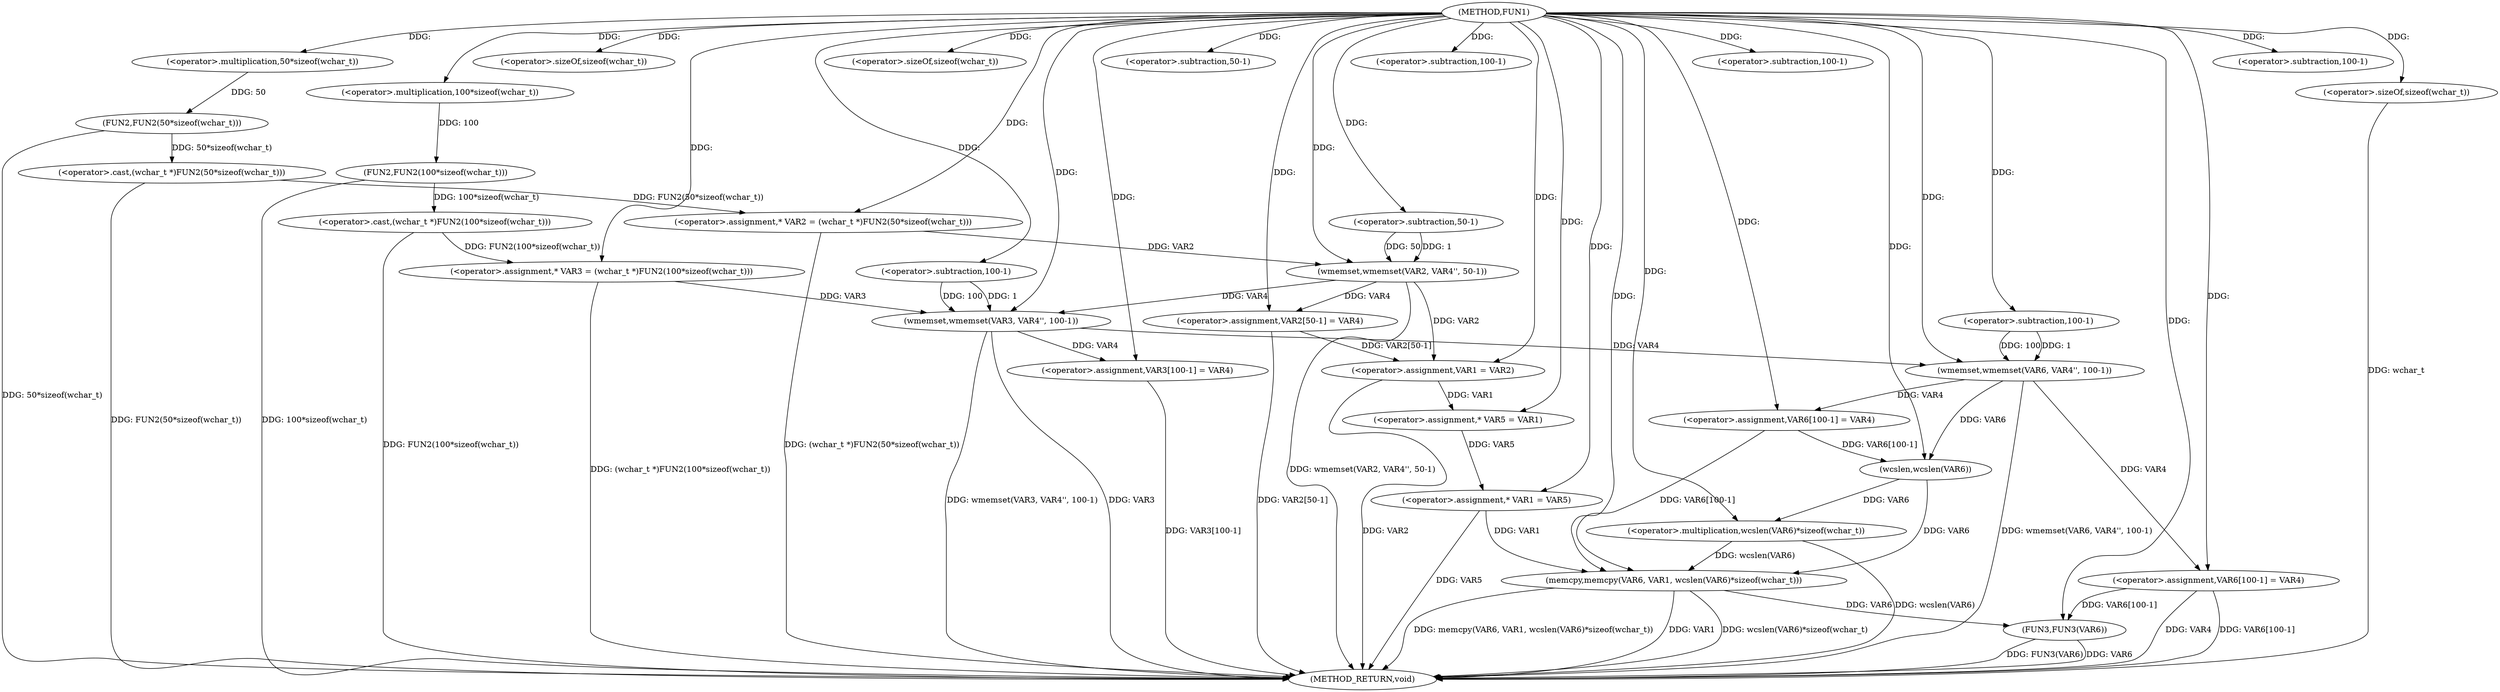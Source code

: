 digraph FUN1 {  
"1000100" [label = "(METHOD,FUN1)" ]
"1000193" [label = "(METHOD_RETURN,void)" ]
"1000104" [label = "(<operator>.assignment,* VAR2 = (wchar_t *)FUN2(50*sizeof(wchar_t)))" ]
"1000106" [label = "(<operator>.cast,(wchar_t *)FUN2(50*sizeof(wchar_t)))" ]
"1000108" [label = "(FUN2,FUN2(50*sizeof(wchar_t)))" ]
"1000109" [label = "(<operator>.multiplication,50*sizeof(wchar_t))" ]
"1000111" [label = "(<operator>.sizeOf,sizeof(wchar_t))" ]
"1000114" [label = "(<operator>.assignment,* VAR3 = (wchar_t *)FUN2(100*sizeof(wchar_t)))" ]
"1000116" [label = "(<operator>.cast,(wchar_t *)FUN2(100*sizeof(wchar_t)))" ]
"1000118" [label = "(FUN2,FUN2(100*sizeof(wchar_t)))" ]
"1000119" [label = "(<operator>.multiplication,100*sizeof(wchar_t))" ]
"1000121" [label = "(<operator>.sizeOf,sizeof(wchar_t))" ]
"1000123" [label = "(wmemset,wmemset(VAR2, VAR4'', 50-1))" ]
"1000126" [label = "(<operator>.subtraction,50-1)" ]
"1000129" [label = "(<operator>.assignment,VAR2[50-1] = VAR4)" ]
"1000132" [label = "(<operator>.subtraction,50-1)" ]
"1000136" [label = "(wmemset,wmemset(VAR3, VAR4'', 100-1))" ]
"1000139" [label = "(<operator>.subtraction,100-1)" ]
"1000142" [label = "(<operator>.assignment,VAR3[100-1] = VAR4)" ]
"1000145" [label = "(<operator>.subtraction,100-1)" ]
"1000149" [label = "(<operator>.assignment,VAR1 = VAR2)" ]
"1000154" [label = "(<operator>.assignment,* VAR5 = VAR1)" ]
"1000158" [label = "(<operator>.assignment,* VAR1 = VAR5)" ]
"1000163" [label = "(wmemset,wmemset(VAR6, VAR4'', 100-1))" ]
"1000166" [label = "(<operator>.subtraction,100-1)" ]
"1000169" [label = "(<operator>.assignment,VAR6[100-1] = VAR4)" ]
"1000172" [label = "(<operator>.subtraction,100-1)" ]
"1000176" [label = "(memcpy,memcpy(VAR6, VAR1, wcslen(VAR6)*sizeof(wchar_t)))" ]
"1000179" [label = "(<operator>.multiplication,wcslen(VAR6)*sizeof(wchar_t))" ]
"1000180" [label = "(wcslen,wcslen(VAR6))" ]
"1000182" [label = "(<operator>.sizeOf,sizeof(wchar_t))" ]
"1000184" [label = "(<operator>.assignment,VAR6[100-1] = VAR4)" ]
"1000187" [label = "(<operator>.subtraction,100-1)" ]
"1000191" [label = "(FUN3,FUN3(VAR6))" ]
  "1000129" -> "1000193"  [ label = "DDG: VAR2[50-1]"] 
  "1000106" -> "1000193"  [ label = "DDG: FUN2(50*sizeof(wchar_t))"] 
  "1000184" -> "1000193"  [ label = "DDG: VAR6[100-1]"] 
  "1000149" -> "1000193"  [ label = "DDG: VAR2"] 
  "1000184" -> "1000193"  [ label = "DDG: VAR4"] 
  "1000116" -> "1000193"  [ label = "DDG: FUN2(100*sizeof(wchar_t))"] 
  "1000118" -> "1000193"  [ label = "DDG: 100*sizeof(wchar_t)"] 
  "1000163" -> "1000193"  [ label = "DDG: wmemset(VAR6, VAR4'', 100-1)"] 
  "1000176" -> "1000193"  [ label = "DDG: VAR1"] 
  "1000176" -> "1000193"  [ label = "DDG: wcslen(VAR6)*sizeof(wchar_t)"] 
  "1000158" -> "1000193"  [ label = "DDG: VAR5"] 
  "1000123" -> "1000193"  [ label = "DDG: wmemset(VAR2, VAR4'', 50-1)"] 
  "1000191" -> "1000193"  [ label = "DDG: FUN3(VAR6)"] 
  "1000179" -> "1000193"  [ label = "DDG: wcslen(VAR6)"] 
  "1000176" -> "1000193"  [ label = "DDG: memcpy(VAR6, VAR1, wcslen(VAR6)*sizeof(wchar_t))"] 
  "1000142" -> "1000193"  [ label = "DDG: VAR3[100-1]"] 
  "1000136" -> "1000193"  [ label = "DDG: wmemset(VAR3, VAR4'', 100-1)"] 
  "1000114" -> "1000193"  [ label = "DDG: (wchar_t *)FUN2(100*sizeof(wchar_t))"] 
  "1000182" -> "1000193"  [ label = "DDG: wchar_t"] 
  "1000191" -> "1000193"  [ label = "DDG: VAR6"] 
  "1000136" -> "1000193"  [ label = "DDG: VAR3"] 
  "1000104" -> "1000193"  [ label = "DDG: (wchar_t *)FUN2(50*sizeof(wchar_t))"] 
  "1000108" -> "1000193"  [ label = "DDG: 50*sizeof(wchar_t)"] 
  "1000106" -> "1000104"  [ label = "DDG: FUN2(50*sizeof(wchar_t))"] 
  "1000100" -> "1000104"  [ label = "DDG: "] 
  "1000108" -> "1000106"  [ label = "DDG: 50*sizeof(wchar_t)"] 
  "1000109" -> "1000108"  [ label = "DDG: 50"] 
  "1000100" -> "1000109"  [ label = "DDG: "] 
  "1000100" -> "1000111"  [ label = "DDG: "] 
  "1000116" -> "1000114"  [ label = "DDG: FUN2(100*sizeof(wchar_t))"] 
  "1000100" -> "1000114"  [ label = "DDG: "] 
  "1000118" -> "1000116"  [ label = "DDG: 100*sizeof(wchar_t)"] 
  "1000119" -> "1000118"  [ label = "DDG: 100"] 
  "1000100" -> "1000119"  [ label = "DDG: "] 
  "1000100" -> "1000121"  [ label = "DDG: "] 
  "1000104" -> "1000123"  [ label = "DDG: VAR2"] 
  "1000100" -> "1000123"  [ label = "DDG: "] 
  "1000126" -> "1000123"  [ label = "DDG: 50"] 
  "1000126" -> "1000123"  [ label = "DDG: 1"] 
  "1000100" -> "1000126"  [ label = "DDG: "] 
  "1000123" -> "1000129"  [ label = "DDG: VAR4"] 
  "1000100" -> "1000129"  [ label = "DDG: "] 
  "1000100" -> "1000132"  [ label = "DDG: "] 
  "1000114" -> "1000136"  [ label = "DDG: VAR3"] 
  "1000100" -> "1000136"  [ label = "DDG: "] 
  "1000123" -> "1000136"  [ label = "DDG: VAR4"] 
  "1000139" -> "1000136"  [ label = "DDG: 100"] 
  "1000139" -> "1000136"  [ label = "DDG: 1"] 
  "1000100" -> "1000139"  [ label = "DDG: "] 
  "1000136" -> "1000142"  [ label = "DDG: VAR4"] 
  "1000100" -> "1000142"  [ label = "DDG: "] 
  "1000100" -> "1000145"  [ label = "DDG: "] 
  "1000129" -> "1000149"  [ label = "DDG: VAR2[50-1]"] 
  "1000123" -> "1000149"  [ label = "DDG: VAR2"] 
  "1000100" -> "1000149"  [ label = "DDG: "] 
  "1000149" -> "1000154"  [ label = "DDG: VAR1"] 
  "1000100" -> "1000154"  [ label = "DDG: "] 
  "1000154" -> "1000158"  [ label = "DDG: VAR5"] 
  "1000100" -> "1000158"  [ label = "DDG: "] 
  "1000100" -> "1000163"  [ label = "DDG: "] 
  "1000136" -> "1000163"  [ label = "DDG: VAR4"] 
  "1000166" -> "1000163"  [ label = "DDG: 100"] 
  "1000166" -> "1000163"  [ label = "DDG: 1"] 
  "1000100" -> "1000166"  [ label = "DDG: "] 
  "1000163" -> "1000169"  [ label = "DDG: VAR4"] 
  "1000100" -> "1000169"  [ label = "DDG: "] 
  "1000100" -> "1000172"  [ label = "DDG: "] 
  "1000180" -> "1000176"  [ label = "DDG: VAR6"] 
  "1000169" -> "1000176"  [ label = "DDG: VAR6[100-1]"] 
  "1000100" -> "1000176"  [ label = "DDG: "] 
  "1000158" -> "1000176"  [ label = "DDG: VAR1"] 
  "1000179" -> "1000176"  [ label = "DDG: wcslen(VAR6)"] 
  "1000180" -> "1000179"  [ label = "DDG: VAR6"] 
  "1000163" -> "1000180"  [ label = "DDG: VAR6"] 
  "1000169" -> "1000180"  [ label = "DDG: VAR6[100-1]"] 
  "1000100" -> "1000180"  [ label = "DDG: "] 
  "1000100" -> "1000179"  [ label = "DDG: "] 
  "1000100" -> "1000182"  [ label = "DDG: "] 
  "1000100" -> "1000184"  [ label = "DDG: "] 
  "1000163" -> "1000184"  [ label = "DDG: VAR4"] 
  "1000100" -> "1000187"  [ label = "DDG: "] 
  "1000184" -> "1000191"  [ label = "DDG: VAR6[100-1]"] 
  "1000176" -> "1000191"  [ label = "DDG: VAR6"] 
  "1000100" -> "1000191"  [ label = "DDG: "] 
}
